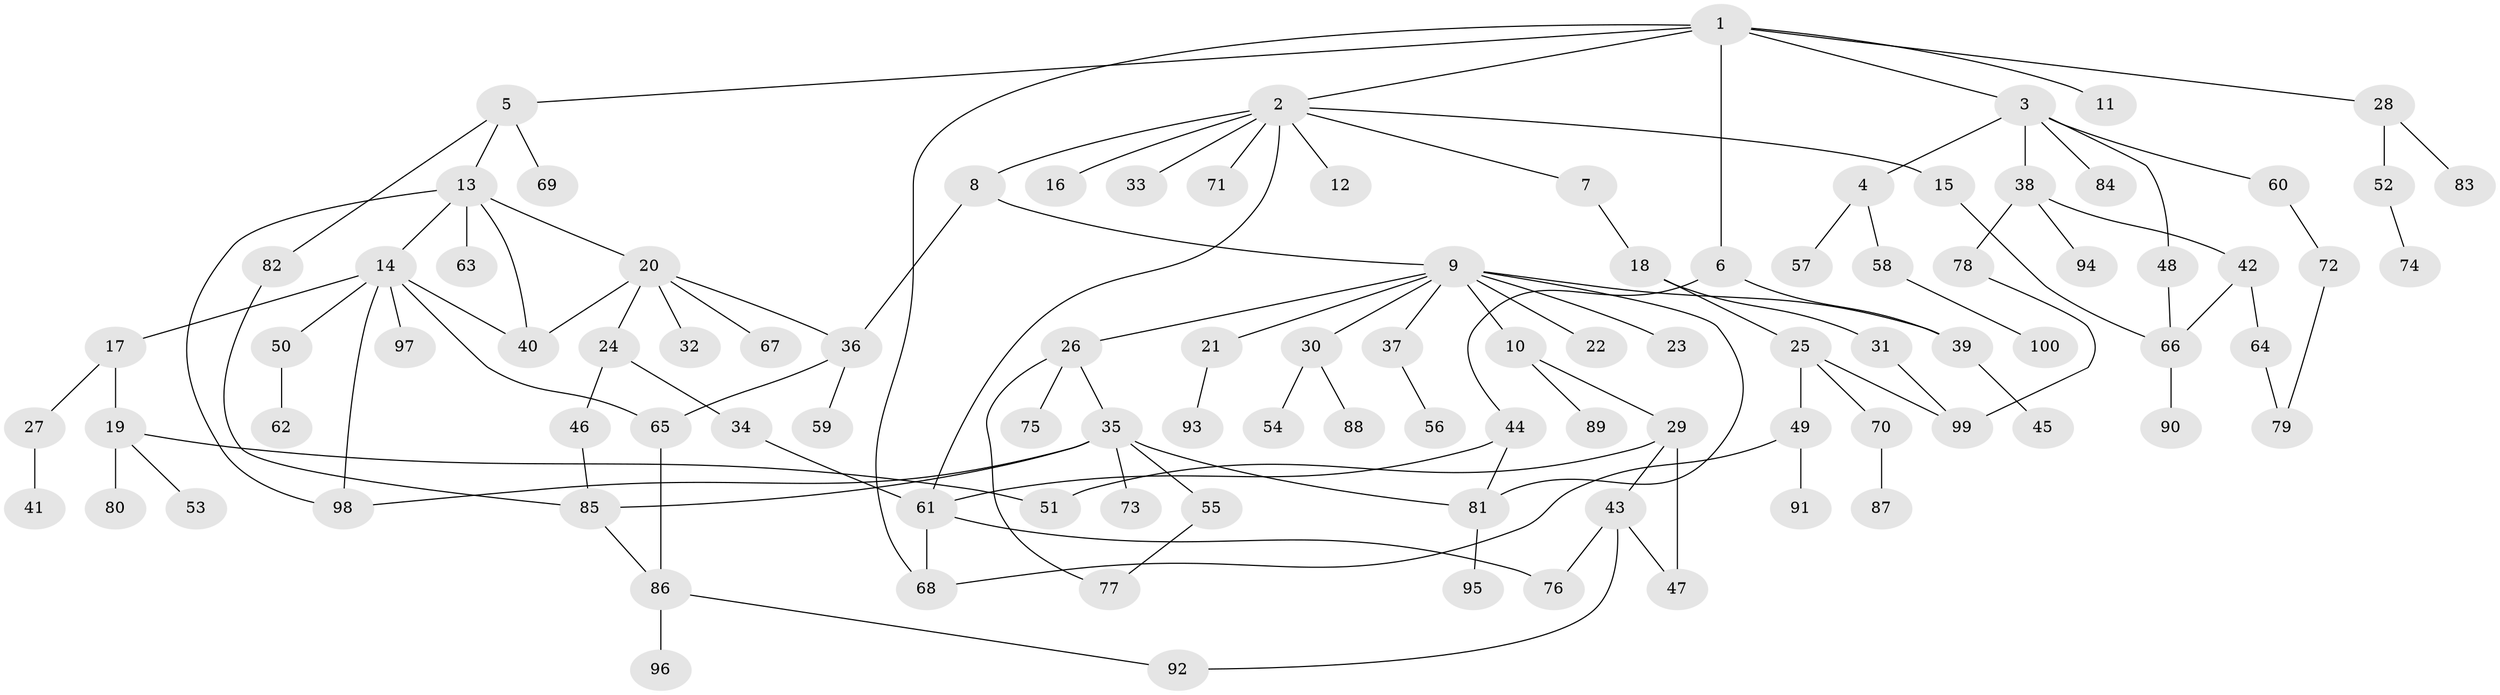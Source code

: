 // Generated by graph-tools (version 1.1) at 2025/54/02/21/25 11:54:43]
// undirected, 100 vertices, 125 edges
graph export_dot {
graph [start="1"]
  node [color=gray90,style=filled];
  1;
  2;
  3;
  4;
  5;
  6;
  7;
  8;
  9;
  10;
  11;
  12;
  13;
  14;
  15;
  16;
  17;
  18;
  19;
  20;
  21;
  22;
  23;
  24;
  25;
  26;
  27;
  28;
  29;
  30;
  31;
  32;
  33;
  34;
  35;
  36;
  37;
  38;
  39;
  40;
  41;
  42;
  43;
  44;
  45;
  46;
  47;
  48;
  49;
  50;
  51;
  52;
  53;
  54;
  55;
  56;
  57;
  58;
  59;
  60;
  61;
  62;
  63;
  64;
  65;
  66;
  67;
  68;
  69;
  70;
  71;
  72;
  73;
  74;
  75;
  76;
  77;
  78;
  79;
  80;
  81;
  82;
  83;
  84;
  85;
  86;
  87;
  88;
  89;
  90;
  91;
  92;
  93;
  94;
  95;
  96;
  97;
  98;
  99;
  100;
  1 -- 2;
  1 -- 3;
  1 -- 5;
  1 -- 6;
  1 -- 11;
  1 -- 28;
  1 -- 68;
  2 -- 7;
  2 -- 8;
  2 -- 12;
  2 -- 15;
  2 -- 16;
  2 -- 33;
  2 -- 71;
  2 -- 61;
  3 -- 4;
  3 -- 38;
  3 -- 48;
  3 -- 60;
  3 -- 84;
  4 -- 57;
  4 -- 58;
  5 -- 13;
  5 -- 69;
  5 -- 82;
  6 -- 39;
  6 -- 44;
  7 -- 18;
  8 -- 9;
  8 -- 36;
  9 -- 10;
  9 -- 21;
  9 -- 22;
  9 -- 23;
  9 -- 26;
  9 -- 30;
  9 -- 37;
  9 -- 39;
  9 -- 81;
  10 -- 29;
  10 -- 89;
  13 -- 14;
  13 -- 20;
  13 -- 63;
  13 -- 98;
  13 -- 40;
  14 -- 17;
  14 -- 50;
  14 -- 97;
  14 -- 40;
  14 -- 65;
  14 -- 98;
  15 -- 66;
  17 -- 19;
  17 -- 27;
  18 -- 25;
  18 -- 31;
  19 -- 53;
  19 -- 80;
  19 -- 51;
  20 -- 24;
  20 -- 32;
  20 -- 36;
  20 -- 40;
  20 -- 67;
  21 -- 93;
  24 -- 34;
  24 -- 46;
  25 -- 49;
  25 -- 70;
  25 -- 99;
  26 -- 35;
  26 -- 75;
  26 -- 77;
  27 -- 41;
  28 -- 52;
  28 -- 83;
  29 -- 43;
  29 -- 51;
  29 -- 47;
  30 -- 54;
  30 -- 88;
  31 -- 99;
  34 -- 61;
  35 -- 55;
  35 -- 73;
  35 -- 81;
  35 -- 98;
  35 -- 85;
  36 -- 59;
  36 -- 65;
  37 -- 56;
  38 -- 42;
  38 -- 78;
  38 -- 94;
  39 -- 45;
  42 -- 64;
  42 -- 66;
  43 -- 47;
  43 -- 92;
  43 -- 76;
  44 -- 61;
  44 -- 81;
  46 -- 85;
  48 -- 66;
  49 -- 91;
  49 -- 68;
  50 -- 62;
  52 -- 74;
  55 -- 77;
  58 -- 100;
  60 -- 72;
  61 -- 76;
  61 -- 68;
  64 -- 79;
  65 -- 86;
  66 -- 90;
  70 -- 87;
  72 -- 79;
  78 -- 99;
  81 -- 95;
  82 -- 85;
  85 -- 86;
  86 -- 92;
  86 -- 96;
}
